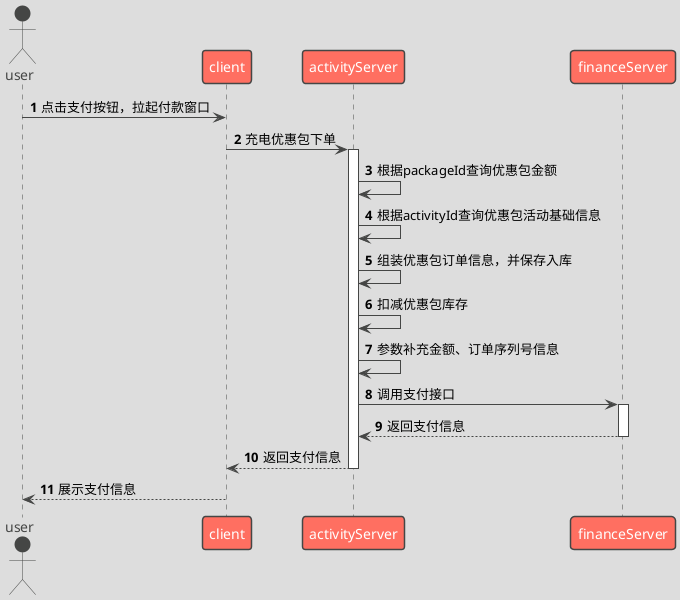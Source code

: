 @startuml
'https://plantuml.com/sequence-diagram
!theme toy

autonumber

actor user
user -> client: 点击支付按钮，拉起付款窗口
client -> activityServer: 充电优惠包下单
activate activityServer
activityServer -> activityServer: 根据packageId查询优惠包金额
activityServer -> activityServer: 根据activityId查询优惠包活动基础信息
activityServer -> activityServer: 组装优惠包订单信息，并保存入库
activityServer -> activityServer: 扣减优惠包库存
activityServer -> activityServer: 参数补充金额、订单序列号信息
activityServer -> financeServer: 调用支付接口
activate financeServer
financeServer --> activityServer: 返回支付信息
deactivate financeServer
activityServer --> client: 返回支付信息
deactivate activityServer
client --> user: 展示支付信息
@enduml
